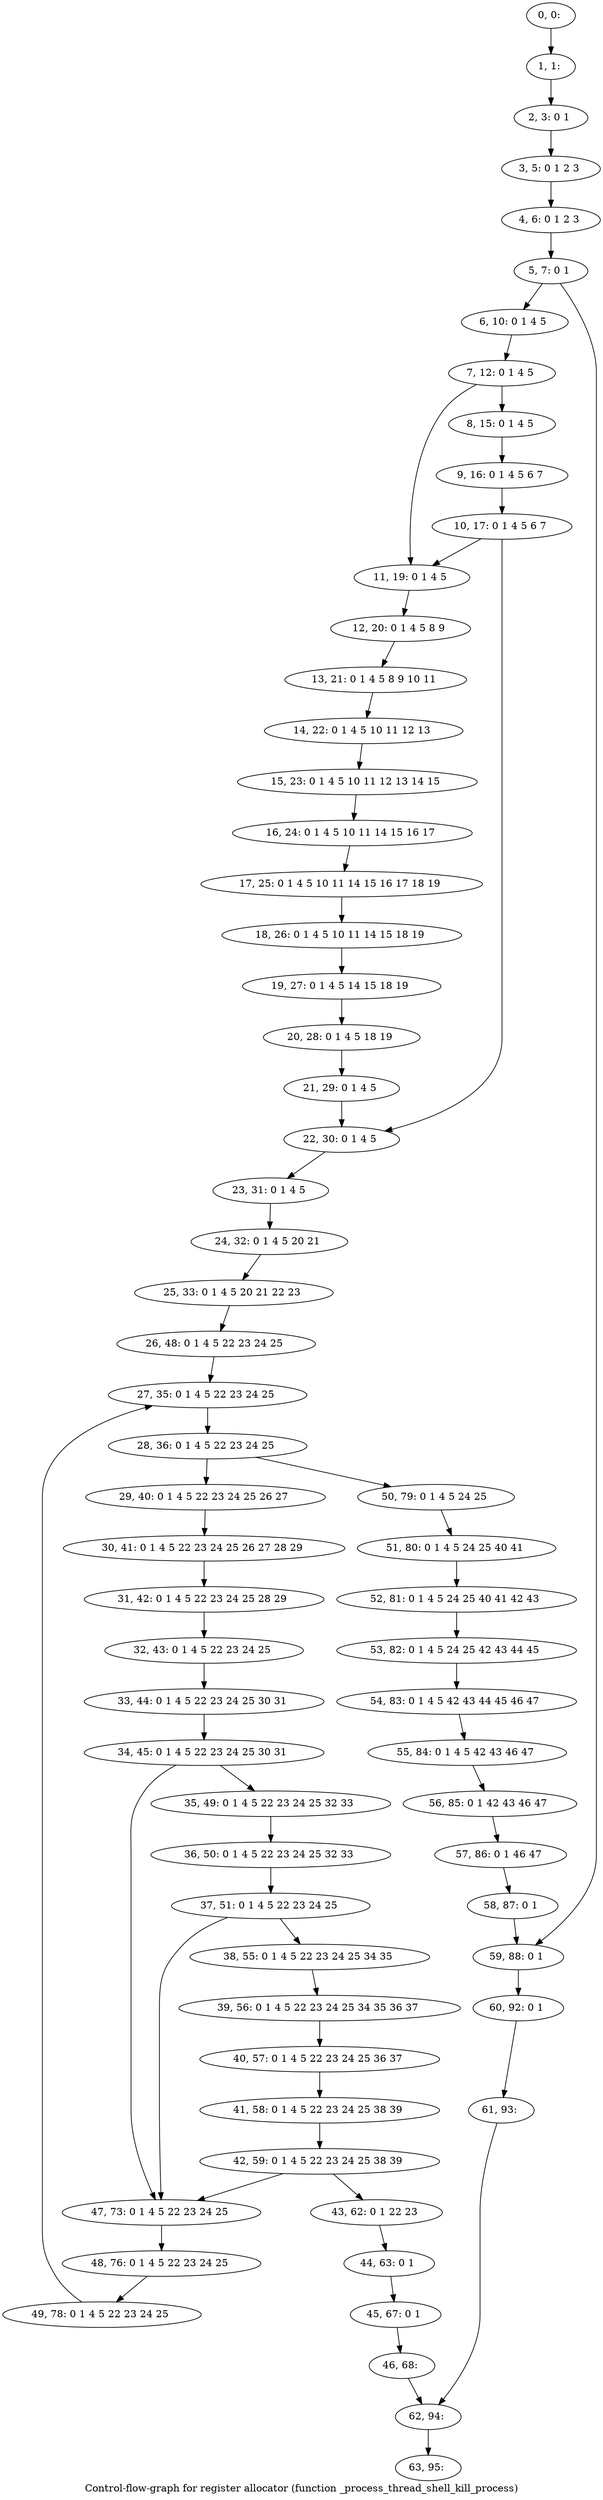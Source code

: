 digraph G {
graph [label="Control-flow-graph for register allocator (function _process_thread_shell_kill_process)"]
0[label="0, 0: "];
1[label="1, 1: "];
2[label="2, 3: 0 1 "];
3[label="3, 5: 0 1 2 3 "];
4[label="4, 6: 0 1 2 3 "];
5[label="5, 7: 0 1 "];
6[label="6, 10: 0 1 4 5 "];
7[label="7, 12: 0 1 4 5 "];
8[label="8, 15: 0 1 4 5 "];
9[label="9, 16: 0 1 4 5 6 7 "];
10[label="10, 17: 0 1 4 5 6 7 "];
11[label="11, 19: 0 1 4 5 "];
12[label="12, 20: 0 1 4 5 8 9 "];
13[label="13, 21: 0 1 4 5 8 9 10 11 "];
14[label="14, 22: 0 1 4 5 10 11 12 13 "];
15[label="15, 23: 0 1 4 5 10 11 12 13 14 15 "];
16[label="16, 24: 0 1 4 5 10 11 14 15 16 17 "];
17[label="17, 25: 0 1 4 5 10 11 14 15 16 17 18 19 "];
18[label="18, 26: 0 1 4 5 10 11 14 15 18 19 "];
19[label="19, 27: 0 1 4 5 14 15 18 19 "];
20[label="20, 28: 0 1 4 5 18 19 "];
21[label="21, 29: 0 1 4 5 "];
22[label="22, 30: 0 1 4 5 "];
23[label="23, 31: 0 1 4 5 "];
24[label="24, 32: 0 1 4 5 20 21 "];
25[label="25, 33: 0 1 4 5 20 21 22 23 "];
26[label="26, 48: 0 1 4 5 22 23 24 25 "];
27[label="27, 35: 0 1 4 5 22 23 24 25 "];
28[label="28, 36: 0 1 4 5 22 23 24 25 "];
29[label="29, 40: 0 1 4 5 22 23 24 25 26 27 "];
30[label="30, 41: 0 1 4 5 22 23 24 25 26 27 28 29 "];
31[label="31, 42: 0 1 4 5 22 23 24 25 28 29 "];
32[label="32, 43: 0 1 4 5 22 23 24 25 "];
33[label="33, 44: 0 1 4 5 22 23 24 25 30 31 "];
34[label="34, 45: 0 1 4 5 22 23 24 25 30 31 "];
35[label="35, 49: 0 1 4 5 22 23 24 25 32 33 "];
36[label="36, 50: 0 1 4 5 22 23 24 25 32 33 "];
37[label="37, 51: 0 1 4 5 22 23 24 25 "];
38[label="38, 55: 0 1 4 5 22 23 24 25 34 35 "];
39[label="39, 56: 0 1 4 5 22 23 24 25 34 35 36 37 "];
40[label="40, 57: 0 1 4 5 22 23 24 25 36 37 "];
41[label="41, 58: 0 1 4 5 22 23 24 25 38 39 "];
42[label="42, 59: 0 1 4 5 22 23 24 25 38 39 "];
43[label="43, 62: 0 1 22 23 "];
44[label="44, 63: 0 1 "];
45[label="45, 67: 0 1 "];
46[label="46, 68: "];
47[label="47, 73: 0 1 4 5 22 23 24 25 "];
48[label="48, 76: 0 1 4 5 22 23 24 25 "];
49[label="49, 78: 0 1 4 5 22 23 24 25 "];
50[label="50, 79: 0 1 4 5 24 25 "];
51[label="51, 80: 0 1 4 5 24 25 40 41 "];
52[label="52, 81: 0 1 4 5 24 25 40 41 42 43 "];
53[label="53, 82: 0 1 4 5 24 25 42 43 44 45 "];
54[label="54, 83: 0 1 4 5 42 43 44 45 46 47 "];
55[label="55, 84: 0 1 4 5 42 43 46 47 "];
56[label="56, 85: 0 1 42 43 46 47 "];
57[label="57, 86: 0 1 46 47 "];
58[label="58, 87: 0 1 "];
59[label="59, 88: 0 1 "];
60[label="60, 92: 0 1 "];
61[label="61, 93: "];
62[label="62, 94: "];
63[label="63, 95: "];
0->1 ;
1->2 ;
2->3 ;
3->4 ;
4->5 ;
5->6 ;
5->59 ;
6->7 ;
7->8 ;
7->11 ;
8->9 ;
9->10 ;
10->11 ;
10->22 ;
11->12 ;
12->13 ;
13->14 ;
14->15 ;
15->16 ;
16->17 ;
17->18 ;
18->19 ;
19->20 ;
20->21 ;
21->22 ;
22->23 ;
23->24 ;
24->25 ;
25->26 ;
26->27 ;
27->28 ;
28->29 ;
28->50 ;
29->30 ;
30->31 ;
31->32 ;
32->33 ;
33->34 ;
34->35 ;
34->47 ;
35->36 ;
36->37 ;
37->38 ;
37->47 ;
38->39 ;
39->40 ;
40->41 ;
41->42 ;
42->43 ;
42->47 ;
43->44 ;
44->45 ;
45->46 ;
46->62 ;
47->48 ;
48->49 ;
49->27 ;
50->51 ;
51->52 ;
52->53 ;
53->54 ;
54->55 ;
55->56 ;
56->57 ;
57->58 ;
58->59 ;
59->60 ;
60->61 ;
61->62 ;
62->63 ;
}
